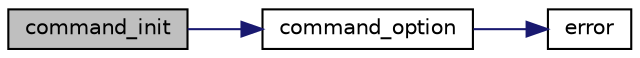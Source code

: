 digraph "command_init"
{
  edge [fontname="Helvetica",fontsize="10",labelfontname="Helvetica",labelfontsize="10"];
  node [fontname="Helvetica",fontsize="10",shape=record];
  rankdir="LR";
  Node4 [label="command_init",height=0.2,width=0.4,color="black", fillcolor="grey75", style="filled", fontcolor="black"];
  Node4 -> Node5 [color="midnightblue",fontsize="10",style="solid"];
  Node5 [label="command_option",height=0.2,width=0.4,color="black", fillcolor="white", style="filled",URL="$commander_8c.html#ac64bb44a6e37c6448213d5c7d0775d01"];
  Node5 -> Node6 [color="midnightblue",fontsize="10",style="solid"];
  Node6 [label="error",height=0.2,width=0.4,color="black", fillcolor="white", style="filled",URL="$mon_8c.html#aad9796c174f7ef5d226cd169f2520fd5"];
}
